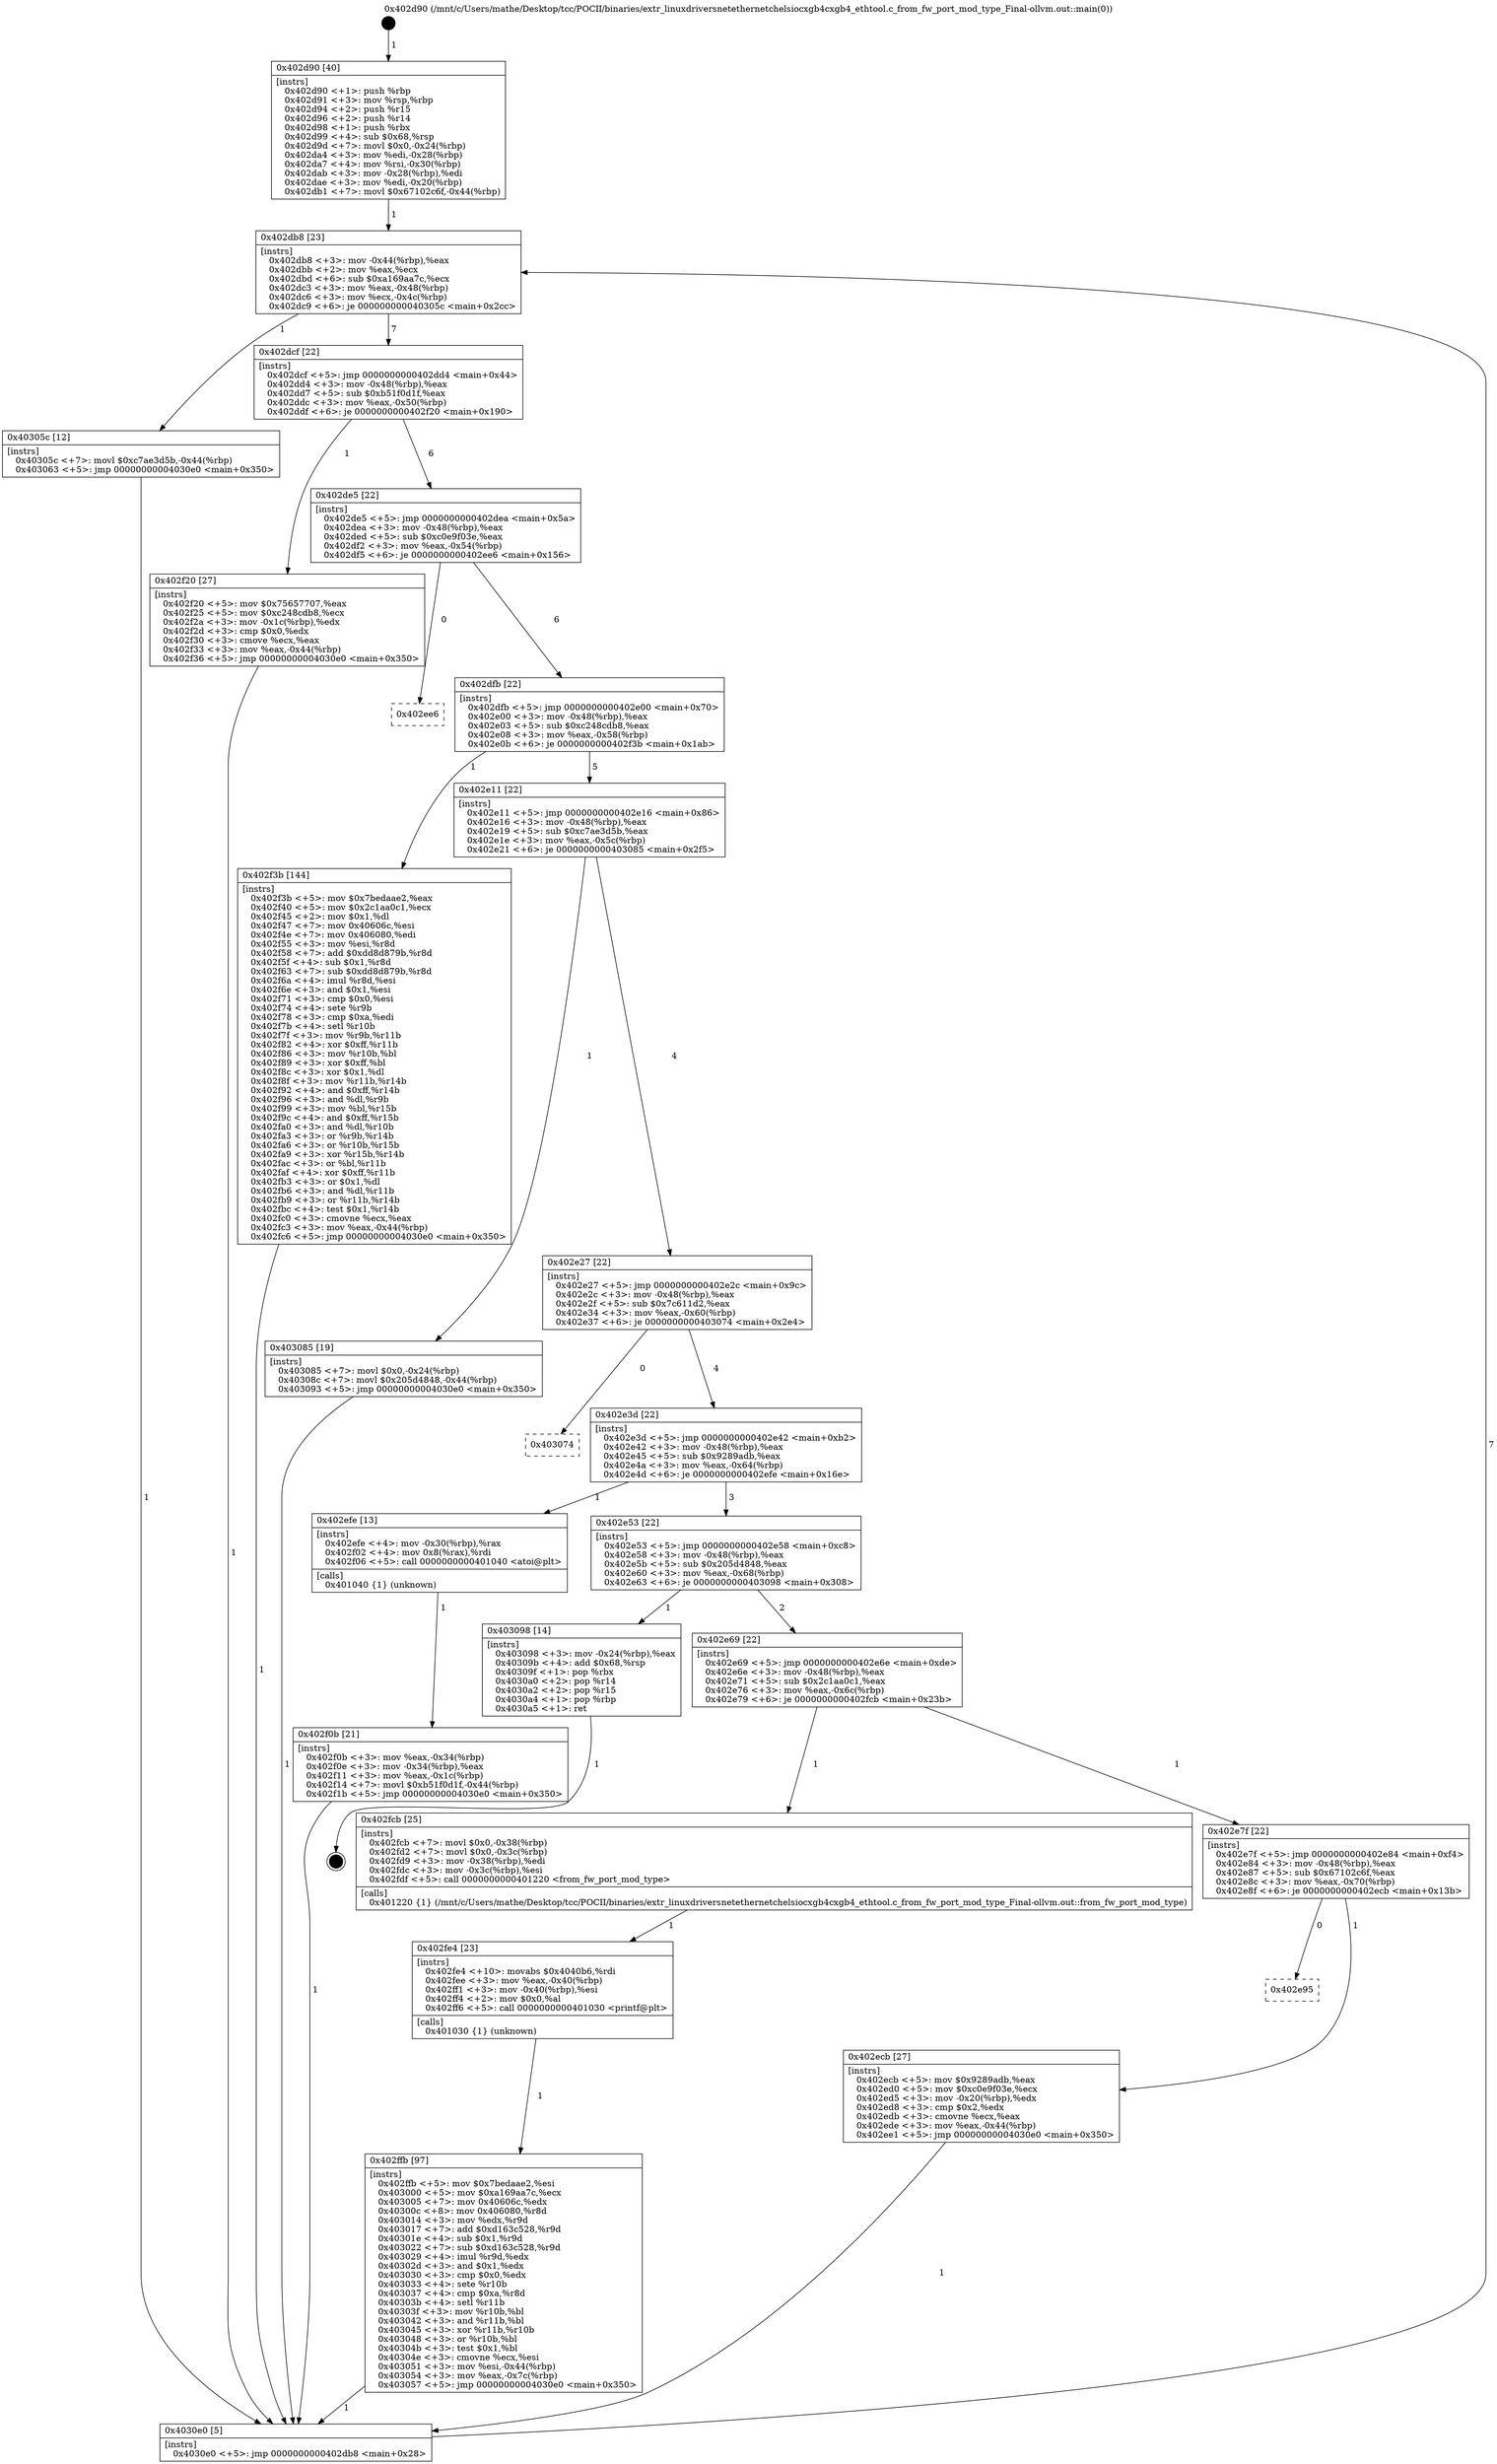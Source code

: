 digraph "0x402d90" {
  label = "0x402d90 (/mnt/c/Users/mathe/Desktop/tcc/POCII/binaries/extr_linuxdriversnetethernetchelsiocxgb4cxgb4_ethtool.c_from_fw_port_mod_type_Final-ollvm.out::main(0))"
  labelloc = "t"
  node[shape=record]

  Entry [label="",width=0.3,height=0.3,shape=circle,fillcolor=black,style=filled]
  "0x402db8" [label="{
     0x402db8 [23]\l
     | [instrs]\l
     &nbsp;&nbsp;0x402db8 \<+3\>: mov -0x44(%rbp),%eax\l
     &nbsp;&nbsp;0x402dbb \<+2\>: mov %eax,%ecx\l
     &nbsp;&nbsp;0x402dbd \<+6\>: sub $0xa169aa7c,%ecx\l
     &nbsp;&nbsp;0x402dc3 \<+3\>: mov %eax,-0x48(%rbp)\l
     &nbsp;&nbsp;0x402dc6 \<+3\>: mov %ecx,-0x4c(%rbp)\l
     &nbsp;&nbsp;0x402dc9 \<+6\>: je 000000000040305c \<main+0x2cc\>\l
  }"]
  "0x40305c" [label="{
     0x40305c [12]\l
     | [instrs]\l
     &nbsp;&nbsp;0x40305c \<+7\>: movl $0xc7ae3d5b,-0x44(%rbp)\l
     &nbsp;&nbsp;0x403063 \<+5\>: jmp 00000000004030e0 \<main+0x350\>\l
  }"]
  "0x402dcf" [label="{
     0x402dcf [22]\l
     | [instrs]\l
     &nbsp;&nbsp;0x402dcf \<+5\>: jmp 0000000000402dd4 \<main+0x44\>\l
     &nbsp;&nbsp;0x402dd4 \<+3\>: mov -0x48(%rbp),%eax\l
     &nbsp;&nbsp;0x402dd7 \<+5\>: sub $0xb51f0d1f,%eax\l
     &nbsp;&nbsp;0x402ddc \<+3\>: mov %eax,-0x50(%rbp)\l
     &nbsp;&nbsp;0x402ddf \<+6\>: je 0000000000402f20 \<main+0x190\>\l
  }"]
  Exit [label="",width=0.3,height=0.3,shape=circle,fillcolor=black,style=filled,peripheries=2]
  "0x402f20" [label="{
     0x402f20 [27]\l
     | [instrs]\l
     &nbsp;&nbsp;0x402f20 \<+5\>: mov $0x75657707,%eax\l
     &nbsp;&nbsp;0x402f25 \<+5\>: mov $0xc248cdb8,%ecx\l
     &nbsp;&nbsp;0x402f2a \<+3\>: mov -0x1c(%rbp),%edx\l
     &nbsp;&nbsp;0x402f2d \<+3\>: cmp $0x0,%edx\l
     &nbsp;&nbsp;0x402f30 \<+3\>: cmove %ecx,%eax\l
     &nbsp;&nbsp;0x402f33 \<+3\>: mov %eax,-0x44(%rbp)\l
     &nbsp;&nbsp;0x402f36 \<+5\>: jmp 00000000004030e0 \<main+0x350\>\l
  }"]
  "0x402de5" [label="{
     0x402de5 [22]\l
     | [instrs]\l
     &nbsp;&nbsp;0x402de5 \<+5\>: jmp 0000000000402dea \<main+0x5a\>\l
     &nbsp;&nbsp;0x402dea \<+3\>: mov -0x48(%rbp),%eax\l
     &nbsp;&nbsp;0x402ded \<+5\>: sub $0xc0e9f03e,%eax\l
     &nbsp;&nbsp;0x402df2 \<+3\>: mov %eax,-0x54(%rbp)\l
     &nbsp;&nbsp;0x402df5 \<+6\>: je 0000000000402ee6 \<main+0x156\>\l
  }"]
  "0x402ffb" [label="{
     0x402ffb [97]\l
     | [instrs]\l
     &nbsp;&nbsp;0x402ffb \<+5\>: mov $0x7bedaae2,%esi\l
     &nbsp;&nbsp;0x403000 \<+5\>: mov $0xa169aa7c,%ecx\l
     &nbsp;&nbsp;0x403005 \<+7\>: mov 0x40606c,%edx\l
     &nbsp;&nbsp;0x40300c \<+8\>: mov 0x406080,%r8d\l
     &nbsp;&nbsp;0x403014 \<+3\>: mov %edx,%r9d\l
     &nbsp;&nbsp;0x403017 \<+7\>: add $0xd163c528,%r9d\l
     &nbsp;&nbsp;0x40301e \<+4\>: sub $0x1,%r9d\l
     &nbsp;&nbsp;0x403022 \<+7\>: sub $0xd163c528,%r9d\l
     &nbsp;&nbsp;0x403029 \<+4\>: imul %r9d,%edx\l
     &nbsp;&nbsp;0x40302d \<+3\>: and $0x1,%edx\l
     &nbsp;&nbsp;0x403030 \<+3\>: cmp $0x0,%edx\l
     &nbsp;&nbsp;0x403033 \<+4\>: sete %r10b\l
     &nbsp;&nbsp;0x403037 \<+4\>: cmp $0xa,%r8d\l
     &nbsp;&nbsp;0x40303b \<+4\>: setl %r11b\l
     &nbsp;&nbsp;0x40303f \<+3\>: mov %r10b,%bl\l
     &nbsp;&nbsp;0x403042 \<+3\>: and %r11b,%bl\l
     &nbsp;&nbsp;0x403045 \<+3\>: xor %r11b,%r10b\l
     &nbsp;&nbsp;0x403048 \<+3\>: or %r10b,%bl\l
     &nbsp;&nbsp;0x40304b \<+3\>: test $0x1,%bl\l
     &nbsp;&nbsp;0x40304e \<+3\>: cmovne %ecx,%esi\l
     &nbsp;&nbsp;0x403051 \<+3\>: mov %esi,-0x44(%rbp)\l
     &nbsp;&nbsp;0x403054 \<+3\>: mov %eax,-0x7c(%rbp)\l
     &nbsp;&nbsp;0x403057 \<+5\>: jmp 00000000004030e0 \<main+0x350\>\l
  }"]
  "0x402ee6" [label="{
     0x402ee6\l
  }", style=dashed]
  "0x402dfb" [label="{
     0x402dfb [22]\l
     | [instrs]\l
     &nbsp;&nbsp;0x402dfb \<+5\>: jmp 0000000000402e00 \<main+0x70\>\l
     &nbsp;&nbsp;0x402e00 \<+3\>: mov -0x48(%rbp),%eax\l
     &nbsp;&nbsp;0x402e03 \<+5\>: sub $0xc248cdb8,%eax\l
     &nbsp;&nbsp;0x402e08 \<+3\>: mov %eax,-0x58(%rbp)\l
     &nbsp;&nbsp;0x402e0b \<+6\>: je 0000000000402f3b \<main+0x1ab\>\l
  }"]
  "0x402fe4" [label="{
     0x402fe4 [23]\l
     | [instrs]\l
     &nbsp;&nbsp;0x402fe4 \<+10\>: movabs $0x4040b6,%rdi\l
     &nbsp;&nbsp;0x402fee \<+3\>: mov %eax,-0x40(%rbp)\l
     &nbsp;&nbsp;0x402ff1 \<+3\>: mov -0x40(%rbp),%esi\l
     &nbsp;&nbsp;0x402ff4 \<+2\>: mov $0x0,%al\l
     &nbsp;&nbsp;0x402ff6 \<+5\>: call 0000000000401030 \<printf@plt\>\l
     | [calls]\l
     &nbsp;&nbsp;0x401030 \{1\} (unknown)\l
  }"]
  "0x402f3b" [label="{
     0x402f3b [144]\l
     | [instrs]\l
     &nbsp;&nbsp;0x402f3b \<+5\>: mov $0x7bedaae2,%eax\l
     &nbsp;&nbsp;0x402f40 \<+5\>: mov $0x2c1aa0c1,%ecx\l
     &nbsp;&nbsp;0x402f45 \<+2\>: mov $0x1,%dl\l
     &nbsp;&nbsp;0x402f47 \<+7\>: mov 0x40606c,%esi\l
     &nbsp;&nbsp;0x402f4e \<+7\>: mov 0x406080,%edi\l
     &nbsp;&nbsp;0x402f55 \<+3\>: mov %esi,%r8d\l
     &nbsp;&nbsp;0x402f58 \<+7\>: add $0xdd8d879b,%r8d\l
     &nbsp;&nbsp;0x402f5f \<+4\>: sub $0x1,%r8d\l
     &nbsp;&nbsp;0x402f63 \<+7\>: sub $0xdd8d879b,%r8d\l
     &nbsp;&nbsp;0x402f6a \<+4\>: imul %r8d,%esi\l
     &nbsp;&nbsp;0x402f6e \<+3\>: and $0x1,%esi\l
     &nbsp;&nbsp;0x402f71 \<+3\>: cmp $0x0,%esi\l
     &nbsp;&nbsp;0x402f74 \<+4\>: sete %r9b\l
     &nbsp;&nbsp;0x402f78 \<+3\>: cmp $0xa,%edi\l
     &nbsp;&nbsp;0x402f7b \<+4\>: setl %r10b\l
     &nbsp;&nbsp;0x402f7f \<+3\>: mov %r9b,%r11b\l
     &nbsp;&nbsp;0x402f82 \<+4\>: xor $0xff,%r11b\l
     &nbsp;&nbsp;0x402f86 \<+3\>: mov %r10b,%bl\l
     &nbsp;&nbsp;0x402f89 \<+3\>: xor $0xff,%bl\l
     &nbsp;&nbsp;0x402f8c \<+3\>: xor $0x1,%dl\l
     &nbsp;&nbsp;0x402f8f \<+3\>: mov %r11b,%r14b\l
     &nbsp;&nbsp;0x402f92 \<+4\>: and $0xff,%r14b\l
     &nbsp;&nbsp;0x402f96 \<+3\>: and %dl,%r9b\l
     &nbsp;&nbsp;0x402f99 \<+3\>: mov %bl,%r15b\l
     &nbsp;&nbsp;0x402f9c \<+4\>: and $0xff,%r15b\l
     &nbsp;&nbsp;0x402fa0 \<+3\>: and %dl,%r10b\l
     &nbsp;&nbsp;0x402fa3 \<+3\>: or %r9b,%r14b\l
     &nbsp;&nbsp;0x402fa6 \<+3\>: or %r10b,%r15b\l
     &nbsp;&nbsp;0x402fa9 \<+3\>: xor %r15b,%r14b\l
     &nbsp;&nbsp;0x402fac \<+3\>: or %bl,%r11b\l
     &nbsp;&nbsp;0x402faf \<+4\>: xor $0xff,%r11b\l
     &nbsp;&nbsp;0x402fb3 \<+3\>: or $0x1,%dl\l
     &nbsp;&nbsp;0x402fb6 \<+3\>: and %dl,%r11b\l
     &nbsp;&nbsp;0x402fb9 \<+3\>: or %r11b,%r14b\l
     &nbsp;&nbsp;0x402fbc \<+4\>: test $0x1,%r14b\l
     &nbsp;&nbsp;0x402fc0 \<+3\>: cmovne %ecx,%eax\l
     &nbsp;&nbsp;0x402fc3 \<+3\>: mov %eax,-0x44(%rbp)\l
     &nbsp;&nbsp;0x402fc6 \<+5\>: jmp 00000000004030e0 \<main+0x350\>\l
  }"]
  "0x402e11" [label="{
     0x402e11 [22]\l
     | [instrs]\l
     &nbsp;&nbsp;0x402e11 \<+5\>: jmp 0000000000402e16 \<main+0x86\>\l
     &nbsp;&nbsp;0x402e16 \<+3\>: mov -0x48(%rbp),%eax\l
     &nbsp;&nbsp;0x402e19 \<+5\>: sub $0xc7ae3d5b,%eax\l
     &nbsp;&nbsp;0x402e1e \<+3\>: mov %eax,-0x5c(%rbp)\l
     &nbsp;&nbsp;0x402e21 \<+6\>: je 0000000000403085 \<main+0x2f5\>\l
  }"]
  "0x402f0b" [label="{
     0x402f0b [21]\l
     | [instrs]\l
     &nbsp;&nbsp;0x402f0b \<+3\>: mov %eax,-0x34(%rbp)\l
     &nbsp;&nbsp;0x402f0e \<+3\>: mov -0x34(%rbp),%eax\l
     &nbsp;&nbsp;0x402f11 \<+3\>: mov %eax,-0x1c(%rbp)\l
     &nbsp;&nbsp;0x402f14 \<+7\>: movl $0xb51f0d1f,-0x44(%rbp)\l
     &nbsp;&nbsp;0x402f1b \<+5\>: jmp 00000000004030e0 \<main+0x350\>\l
  }"]
  "0x403085" [label="{
     0x403085 [19]\l
     | [instrs]\l
     &nbsp;&nbsp;0x403085 \<+7\>: movl $0x0,-0x24(%rbp)\l
     &nbsp;&nbsp;0x40308c \<+7\>: movl $0x205d4848,-0x44(%rbp)\l
     &nbsp;&nbsp;0x403093 \<+5\>: jmp 00000000004030e0 \<main+0x350\>\l
  }"]
  "0x402e27" [label="{
     0x402e27 [22]\l
     | [instrs]\l
     &nbsp;&nbsp;0x402e27 \<+5\>: jmp 0000000000402e2c \<main+0x9c\>\l
     &nbsp;&nbsp;0x402e2c \<+3\>: mov -0x48(%rbp),%eax\l
     &nbsp;&nbsp;0x402e2f \<+5\>: sub $0x7c611d2,%eax\l
     &nbsp;&nbsp;0x402e34 \<+3\>: mov %eax,-0x60(%rbp)\l
     &nbsp;&nbsp;0x402e37 \<+6\>: je 0000000000403074 \<main+0x2e4\>\l
  }"]
  "0x402d90" [label="{
     0x402d90 [40]\l
     | [instrs]\l
     &nbsp;&nbsp;0x402d90 \<+1\>: push %rbp\l
     &nbsp;&nbsp;0x402d91 \<+3\>: mov %rsp,%rbp\l
     &nbsp;&nbsp;0x402d94 \<+2\>: push %r15\l
     &nbsp;&nbsp;0x402d96 \<+2\>: push %r14\l
     &nbsp;&nbsp;0x402d98 \<+1\>: push %rbx\l
     &nbsp;&nbsp;0x402d99 \<+4\>: sub $0x68,%rsp\l
     &nbsp;&nbsp;0x402d9d \<+7\>: movl $0x0,-0x24(%rbp)\l
     &nbsp;&nbsp;0x402da4 \<+3\>: mov %edi,-0x28(%rbp)\l
     &nbsp;&nbsp;0x402da7 \<+4\>: mov %rsi,-0x30(%rbp)\l
     &nbsp;&nbsp;0x402dab \<+3\>: mov -0x28(%rbp),%edi\l
     &nbsp;&nbsp;0x402dae \<+3\>: mov %edi,-0x20(%rbp)\l
     &nbsp;&nbsp;0x402db1 \<+7\>: movl $0x67102c6f,-0x44(%rbp)\l
  }"]
  "0x403074" [label="{
     0x403074\l
  }", style=dashed]
  "0x402e3d" [label="{
     0x402e3d [22]\l
     | [instrs]\l
     &nbsp;&nbsp;0x402e3d \<+5\>: jmp 0000000000402e42 \<main+0xb2\>\l
     &nbsp;&nbsp;0x402e42 \<+3\>: mov -0x48(%rbp),%eax\l
     &nbsp;&nbsp;0x402e45 \<+5\>: sub $0x9289adb,%eax\l
     &nbsp;&nbsp;0x402e4a \<+3\>: mov %eax,-0x64(%rbp)\l
     &nbsp;&nbsp;0x402e4d \<+6\>: je 0000000000402efe \<main+0x16e\>\l
  }"]
  "0x4030e0" [label="{
     0x4030e0 [5]\l
     | [instrs]\l
     &nbsp;&nbsp;0x4030e0 \<+5\>: jmp 0000000000402db8 \<main+0x28\>\l
  }"]
  "0x402efe" [label="{
     0x402efe [13]\l
     | [instrs]\l
     &nbsp;&nbsp;0x402efe \<+4\>: mov -0x30(%rbp),%rax\l
     &nbsp;&nbsp;0x402f02 \<+4\>: mov 0x8(%rax),%rdi\l
     &nbsp;&nbsp;0x402f06 \<+5\>: call 0000000000401040 \<atoi@plt\>\l
     | [calls]\l
     &nbsp;&nbsp;0x401040 \{1\} (unknown)\l
  }"]
  "0x402e53" [label="{
     0x402e53 [22]\l
     | [instrs]\l
     &nbsp;&nbsp;0x402e53 \<+5\>: jmp 0000000000402e58 \<main+0xc8\>\l
     &nbsp;&nbsp;0x402e58 \<+3\>: mov -0x48(%rbp),%eax\l
     &nbsp;&nbsp;0x402e5b \<+5\>: sub $0x205d4848,%eax\l
     &nbsp;&nbsp;0x402e60 \<+3\>: mov %eax,-0x68(%rbp)\l
     &nbsp;&nbsp;0x402e63 \<+6\>: je 0000000000403098 \<main+0x308\>\l
  }"]
  "0x402e95" [label="{
     0x402e95\l
  }", style=dashed]
  "0x403098" [label="{
     0x403098 [14]\l
     | [instrs]\l
     &nbsp;&nbsp;0x403098 \<+3\>: mov -0x24(%rbp),%eax\l
     &nbsp;&nbsp;0x40309b \<+4\>: add $0x68,%rsp\l
     &nbsp;&nbsp;0x40309f \<+1\>: pop %rbx\l
     &nbsp;&nbsp;0x4030a0 \<+2\>: pop %r14\l
     &nbsp;&nbsp;0x4030a2 \<+2\>: pop %r15\l
     &nbsp;&nbsp;0x4030a4 \<+1\>: pop %rbp\l
     &nbsp;&nbsp;0x4030a5 \<+1\>: ret\l
  }"]
  "0x402e69" [label="{
     0x402e69 [22]\l
     | [instrs]\l
     &nbsp;&nbsp;0x402e69 \<+5\>: jmp 0000000000402e6e \<main+0xde\>\l
     &nbsp;&nbsp;0x402e6e \<+3\>: mov -0x48(%rbp),%eax\l
     &nbsp;&nbsp;0x402e71 \<+5\>: sub $0x2c1aa0c1,%eax\l
     &nbsp;&nbsp;0x402e76 \<+3\>: mov %eax,-0x6c(%rbp)\l
     &nbsp;&nbsp;0x402e79 \<+6\>: je 0000000000402fcb \<main+0x23b\>\l
  }"]
  "0x402ecb" [label="{
     0x402ecb [27]\l
     | [instrs]\l
     &nbsp;&nbsp;0x402ecb \<+5\>: mov $0x9289adb,%eax\l
     &nbsp;&nbsp;0x402ed0 \<+5\>: mov $0xc0e9f03e,%ecx\l
     &nbsp;&nbsp;0x402ed5 \<+3\>: mov -0x20(%rbp),%edx\l
     &nbsp;&nbsp;0x402ed8 \<+3\>: cmp $0x2,%edx\l
     &nbsp;&nbsp;0x402edb \<+3\>: cmovne %ecx,%eax\l
     &nbsp;&nbsp;0x402ede \<+3\>: mov %eax,-0x44(%rbp)\l
     &nbsp;&nbsp;0x402ee1 \<+5\>: jmp 00000000004030e0 \<main+0x350\>\l
  }"]
  "0x402fcb" [label="{
     0x402fcb [25]\l
     | [instrs]\l
     &nbsp;&nbsp;0x402fcb \<+7\>: movl $0x0,-0x38(%rbp)\l
     &nbsp;&nbsp;0x402fd2 \<+7\>: movl $0x0,-0x3c(%rbp)\l
     &nbsp;&nbsp;0x402fd9 \<+3\>: mov -0x38(%rbp),%edi\l
     &nbsp;&nbsp;0x402fdc \<+3\>: mov -0x3c(%rbp),%esi\l
     &nbsp;&nbsp;0x402fdf \<+5\>: call 0000000000401220 \<from_fw_port_mod_type\>\l
     | [calls]\l
     &nbsp;&nbsp;0x401220 \{1\} (/mnt/c/Users/mathe/Desktop/tcc/POCII/binaries/extr_linuxdriversnetethernetchelsiocxgb4cxgb4_ethtool.c_from_fw_port_mod_type_Final-ollvm.out::from_fw_port_mod_type)\l
  }"]
  "0x402e7f" [label="{
     0x402e7f [22]\l
     | [instrs]\l
     &nbsp;&nbsp;0x402e7f \<+5\>: jmp 0000000000402e84 \<main+0xf4\>\l
     &nbsp;&nbsp;0x402e84 \<+3\>: mov -0x48(%rbp),%eax\l
     &nbsp;&nbsp;0x402e87 \<+5\>: sub $0x67102c6f,%eax\l
     &nbsp;&nbsp;0x402e8c \<+3\>: mov %eax,-0x70(%rbp)\l
     &nbsp;&nbsp;0x402e8f \<+6\>: je 0000000000402ecb \<main+0x13b\>\l
  }"]
  Entry -> "0x402d90" [label=" 1"]
  "0x402db8" -> "0x40305c" [label=" 1"]
  "0x402db8" -> "0x402dcf" [label=" 7"]
  "0x403098" -> Exit [label=" 1"]
  "0x402dcf" -> "0x402f20" [label=" 1"]
  "0x402dcf" -> "0x402de5" [label=" 6"]
  "0x403085" -> "0x4030e0" [label=" 1"]
  "0x402de5" -> "0x402ee6" [label=" 0"]
  "0x402de5" -> "0x402dfb" [label=" 6"]
  "0x40305c" -> "0x4030e0" [label=" 1"]
  "0x402dfb" -> "0x402f3b" [label=" 1"]
  "0x402dfb" -> "0x402e11" [label=" 5"]
  "0x402ffb" -> "0x4030e0" [label=" 1"]
  "0x402e11" -> "0x403085" [label=" 1"]
  "0x402e11" -> "0x402e27" [label=" 4"]
  "0x402fe4" -> "0x402ffb" [label=" 1"]
  "0x402e27" -> "0x403074" [label=" 0"]
  "0x402e27" -> "0x402e3d" [label=" 4"]
  "0x402fcb" -> "0x402fe4" [label=" 1"]
  "0x402e3d" -> "0x402efe" [label=" 1"]
  "0x402e3d" -> "0x402e53" [label=" 3"]
  "0x402f3b" -> "0x4030e0" [label=" 1"]
  "0x402e53" -> "0x403098" [label=" 1"]
  "0x402e53" -> "0x402e69" [label=" 2"]
  "0x402f20" -> "0x4030e0" [label=" 1"]
  "0x402e69" -> "0x402fcb" [label=" 1"]
  "0x402e69" -> "0x402e7f" [label=" 1"]
  "0x402f0b" -> "0x4030e0" [label=" 1"]
  "0x402e7f" -> "0x402ecb" [label=" 1"]
  "0x402e7f" -> "0x402e95" [label=" 0"]
  "0x402ecb" -> "0x4030e0" [label=" 1"]
  "0x402d90" -> "0x402db8" [label=" 1"]
  "0x4030e0" -> "0x402db8" [label=" 7"]
  "0x402efe" -> "0x402f0b" [label=" 1"]
}
